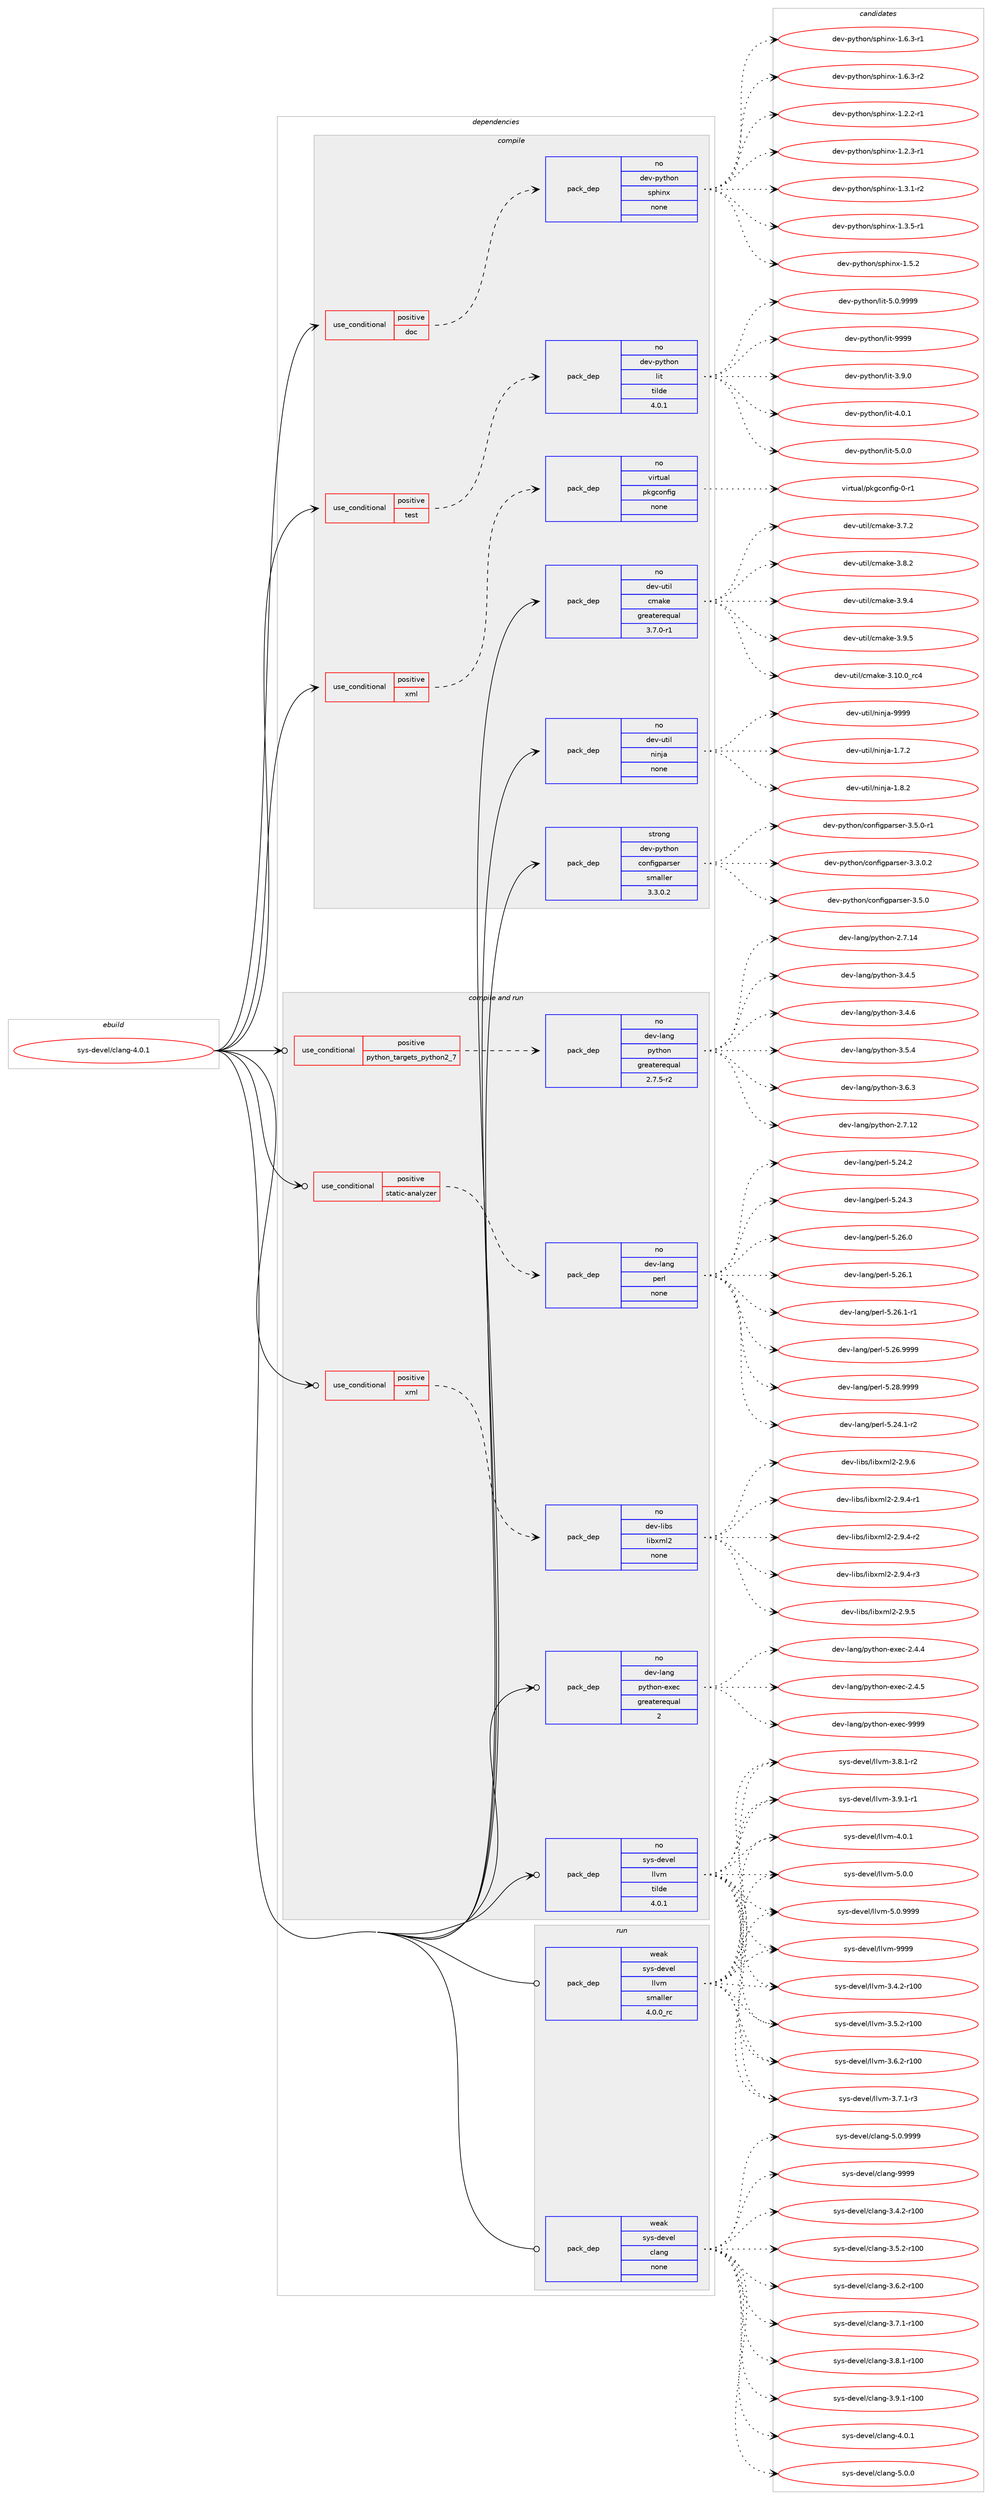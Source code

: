digraph prolog {

# *************
# Graph options
# *************

newrank=true;
concentrate=true;
compound=true;
graph [rankdir=LR,fontname=Helvetica,fontsize=10,ranksep=1.5];#, ranksep=2.5, nodesep=0.2];
edge  [arrowhead=vee];
node  [fontname=Helvetica,fontsize=10];

# **********
# The ebuild
# **********

subgraph cluster_leftcol {
color=gray;
rank=same;
label=<<i>ebuild</i>>;
id [label="sys-devel/clang-4.0.1", color=red, width=4, href="../sys-devel/clang-4.0.1.svg"];
}

# ****************
# The dependencies
# ****************

subgraph cluster_midcol {
color=gray;
label=<<i>dependencies</i>>;
subgraph cluster_compile {
fillcolor="#eeeeee";
style=filled;
label=<<i>compile</i>>;
subgraph cond115881 {
dependency483487 [label=<<TABLE BORDER="0" CELLBORDER="1" CELLSPACING="0" CELLPADDING="4"><TR><TD ROWSPAN="3" CELLPADDING="10">use_conditional</TD></TR><TR><TD>positive</TD></TR><TR><TD>doc</TD></TR></TABLE>>, shape=none, color=red];
subgraph pack359176 {
dependency483488 [label=<<TABLE BORDER="0" CELLBORDER="1" CELLSPACING="0" CELLPADDING="4" WIDTH="220"><TR><TD ROWSPAN="6" CELLPADDING="30">pack_dep</TD></TR><TR><TD WIDTH="110">no</TD></TR><TR><TD>dev-python</TD></TR><TR><TD>sphinx</TD></TR><TR><TD>none</TD></TR><TR><TD></TD></TR></TABLE>>, shape=none, color=blue];
}
dependency483487:e -> dependency483488:w [weight=20,style="dashed",arrowhead="vee"];
}
id:e -> dependency483487:w [weight=20,style="solid",arrowhead="vee"];
subgraph cond115882 {
dependency483489 [label=<<TABLE BORDER="0" CELLBORDER="1" CELLSPACING="0" CELLPADDING="4"><TR><TD ROWSPAN="3" CELLPADDING="10">use_conditional</TD></TR><TR><TD>positive</TD></TR><TR><TD>test</TD></TR></TABLE>>, shape=none, color=red];
subgraph pack359177 {
dependency483490 [label=<<TABLE BORDER="0" CELLBORDER="1" CELLSPACING="0" CELLPADDING="4" WIDTH="220"><TR><TD ROWSPAN="6" CELLPADDING="30">pack_dep</TD></TR><TR><TD WIDTH="110">no</TD></TR><TR><TD>dev-python</TD></TR><TR><TD>lit</TD></TR><TR><TD>tilde</TD></TR><TR><TD>4.0.1</TD></TR></TABLE>>, shape=none, color=blue];
}
dependency483489:e -> dependency483490:w [weight=20,style="dashed",arrowhead="vee"];
}
id:e -> dependency483489:w [weight=20,style="solid",arrowhead="vee"];
subgraph cond115883 {
dependency483491 [label=<<TABLE BORDER="0" CELLBORDER="1" CELLSPACING="0" CELLPADDING="4"><TR><TD ROWSPAN="3" CELLPADDING="10">use_conditional</TD></TR><TR><TD>positive</TD></TR><TR><TD>xml</TD></TR></TABLE>>, shape=none, color=red];
subgraph pack359178 {
dependency483492 [label=<<TABLE BORDER="0" CELLBORDER="1" CELLSPACING="0" CELLPADDING="4" WIDTH="220"><TR><TD ROWSPAN="6" CELLPADDING="30">pack_dep</TD></TR><TR><TD WIDTH="110">no</TD></TR><TR><TD>virtual</TD></TR><TR><TD>pkgconfig</TD></TR><TR><TD>none</TD></TR><TR><TD></TD></TR></TABLE>>, shape=none, color=blue];
}
dependency483491:e -> dependency483492:w [weight=20,style="dashed",arrowhead="vee"];
}
id:e -> dependency483491:w [weight=20,style="solid",arrowhead="vee"];
subgraph pack359179 {
dependency483493 [label=<<TABLE BORDER="0" CELLBORDER="1" CELLSPACING="0" CELLPADDING="4" WIDTH="220"><TR><TD ROWSPAN="6" CELLPADDING="30">pack_dep</TD></TR><TR><TD WIDTH="110">no</TD></TR><TR><TD>dev-util</TD></TR><TR><TD>cmake</TD></TR><TR><TD>greaterequal</TD></TR><TR><TD>3.7.0-r1</TD></TR></TABLE>>, shape=none, color=blue];
}
id:e -> dependency483493:w [weight=20,style="solid",arrowhead="vee"];
subgraph pack359180 {
dependency483494 [label=<<TABLE BORDER="0" CELLBORDER="1" CELLSPACING="0" CELLPADDING="4" WIDTH="220"><TR><TD ROWSPAN="6" CELLPADDING="30">pack_dep</TD></TR><TR><TD WIDTH="110">no</TD></TR><TR><TD>dev-util</TD></TR><TR><TD>ninja</TD></TR><TR><TD>none</TD></TR><TR><TD></TD></TR></TABLE>>, shape=none, color=blue];
}
id:e -> dependency483494:w [weight=20,style="solid",arrowhead="vee"];
subgraph pack359181 {
dependency483495 [label=<<TABLE BORDER="0" CELLBORDER="1" CELLSPACING="0" CELLPADDING="4" WIDTH="220"><TR><TD ROWSPAN="6" CELLPADDING="30">pack_dep</TD></TR><TR><TD WIDTH="110">strong</TD></TR><TR><TD>dev-python</TD></TR><TR><TD>configparser</TD></TR><TR><TD>smaller</TD></TR><TR><TD>3.3.0.2</TD></TR></TABLE>>, shape=none, color=blue];
}
id:e -> dependency483495:w [weight=20,style="solid",arrowhead="vee"];
}
subgraph cluster_compileandrun {
fillcolor="#eeeeee";
style=filled;
label=<<i>compile and run</i>>;
subgraph cond115884 {
dependency483496 [label=<<TABLE BORDER="0" CELLBORDER="1" CELLSPACING="0" CELLPADDING="4"><TR><TD ROWSPAN="3" CELLPADDING="10">use_conditional</TD></TR><TR><TD>positive</TD></TR><TR><TD>python_targets_python2_7</TD></TR></TABLE>>, shape=none, color=red];
subgraph pack359182 {
dependency483497 [label=<<TABLE BORDER="0" CELLBORDER="1" CELLSPACING="0" CELLPADDING="4" WIDTH="220"><TR><TD ROWSPAN="6" CELLPADDING="30">pack_dep</TD></TR><TR><TD WIDTH="110">no</TD></TR><TR><TD>dev-lang</TD></TR><TR><TD>python</TD></TR><TR><TD>greaterequal</TD></TR><TR><TD>2.7.5-r2</TD></TR></TABLE>>, shape=none, color=blue];
}
dependency483496:e -> dependency483497:w [weight=20,style="dashed",arrowhead="vee"];
}
id:e -> dependency483496:w [weight=20,style="solid",arrowhead="odotvee"];
subgraph cond115885 {
dependency483498 [label=<<TABLE BORDER="0" CELLBORDER="1" CELLSPACING="0" CELLPADDING="4"><TR><TD ROWSPAN="3" CELLPADDING="10">use_conditional</TD></TR><TR><TD>positive</TD></TR><TR><TD>static-analyzer</TD></TR></TABLE>>, shape=none, color=red];
subgraph pack359183 {
dependency483499 [label=<<TABLE BORDER="0" CELLBORDER="1" CELLSPACING="0" CELLPADDING="4" WIDTH="220"><TR><TD ROWSPAN="6" CELLPADDING="30">pack_dep</TD></TR><TR><TD WIDTH="110">no</TD></TR><TR><TD>dev-lang</TD></TR><TR><TD>perl</TD></TR><TR><TD>none</TD></TR><TR><TD></TD></TR></TABLE>>, shape=none, color=blue];
}
dependency483498:e -> dependency483499:w [weight=20,style="dashed",arrowhead="vee"];
}
id:e -> dependency483498:w [weight=20,style="solid",arrowhead="odotvee"];
subgraph cond115886 {
dependency483500 [label=<<TABLE BORDER="0" CELLBORDER="1" CELLSPACING="0" CELLPADDING="4"><TR><TD ROWSPAN="3" CELLPADDING="10">use_conditional</TD></TR><TR><TD>positive</TD></TR><TR><TD>xml</TD></TR></TABLE>>, shape=none, color=red];
subgraph pack359184 {
dependency483501 [label=<<TABLE BORDER="0" CELLBORDER="1" CELLSPACING="0" CELLPADDING="4" WIDTH="220"><TR><TD ROWSPAN="6" CELLPADDING="30">pack_dep</TD></TR><TR><TD WIDTH="110">no</TD></TR><TR><TD>dev-libs</TD></TR><TR><TD>libxml2</TD></TR><TR><TD>none</TD></TR><TR><TD></TD></TR></TABLE>>, shape=none, color=blue];
}
dependency483500:e -> dependency483501:w [weight=20,style="dashed",arrowhead="vee"];
}
id:e -> dependency483500:w [weight=20,style="solid",arrowhead="odotvee"];
subgraph pack359185 {
dependency483502 [label=<<TABLE BORDER="0" CELLBORDER="1" CELLSPACING="0" CELLPADDING="4" WIDTH="220"><TR><TD ROWSPAN="6" CELLPADDING="30">pack_dep</TD></TR><TR><TD WIDTH="110">no</TD></TR><TR><TD>dev-lang</TD></TR><TR><TD>python-exec</TD></TR><TR><TD>greaterequal</TD></TR><TR><TD>2</TD></TR></TABLE>>, shape=none, color=blue];
}
id:e -> dependency483502:w [weight=20,style="solid",arrowhead="odotvee"];
subgraph pack359186 {
dependency483503 [label=<<TABLE BORDER="0" CELLBORDER="1" CELLSPACING="0" CELLPADDING="4" WIDTH="220"><TR><TD ROWSPAN="6" CELLPADDING="30">pack_dep</TD></TR><TR><TD WIDTH="110">no</TD></TR><TR><TD>sys-devel</TD></TR><TR><TD>llvm</TD></TR><TR><TD>tilde</TD></TR><TR><TD>4.0.1</TD></TR></TABLE>>, shape=none, color=blue];
}
id:e -> dependency483503:w [weight=20,style="solid",arrowhead="odotvee"];
}
subgraph cluster_run {
fillcolor="#eeeeee";
style=filled;
label=<<i>run</i>>;
subgraph pack359187 {
dependency483504 [label=<<TABLE BORDER="0" CELLBORDER="1" CELLSPACING="0" CELLPADDING="4" WIDTH="220"><TR><TD ROWSPAN="6" CELLPADDING="30">pack_dep</TD></TR><TR><TD WIDTH="110">weak</TD></TR><TR><TD>sys-devel</TD></TR><TR><TD>clang</TD></TR><TR><TD>none</TD></TR><TR><TD></TD></TR></TABLE>>, shape=none, color=blue];
}
id:e -> dependency483504:w [weight=20,style="solid",arrowhead="odot"];
subgraph pack359188 {
dependency483505 [label=<<TABLE BORDER="0" CELLBORDER="1" CELLSPACING="0" CELLPADDING="4" WIDTH="220"><TR><TD ROWSPAN="6" CELLPADDING="30">pack_dep</TD></TR><TR><TD WIDTH="110">weak</TD></TR><TR><TD>sys-devel</TD></TR><TR><TD>llvm</TD></TR><TR><TD>smaller</TD></TR><TR><TD>4.0.0_rc</TD></TR></TABLE>>, shape=none, color=blue];
}
id:e -> dependency483505:w [weight=20,style="solid",arrowhead="odot"];
}
}

# **************
# The candidates
# **************

subgraph cluster_choices {
rank=same;
color=gray;
label=<<i>candidates</i>>;

subgraph choice359176 {
color=black;
nodesep=1;
choice10010111845112121116104111110471151121041051101204549465046504511449 [label="dev-python/sphinx-1.2.2-r1", color=red, width=4,href="../dev-python/sphinx-1.2.2-r1.svg"];
choice10010111845112121116104111110471151121041051101204549465046514511449 [label="dev-python/sphinx-1.2.3-r1", color=red, width=4,href="../dev-python/sphinx-1.2.3-r1.svg"];
choice10010111845112121116104111110471151121041051101204549465146494511450 [label="dev-python/sphinx-1.3.1-r2", color=red, width=4,href="../dev-python/sphinx-1.3.1-r2.svg"];
choice10010111845112121116104111110471151121041051101204549465146534511449 [label="dev-python/sphinx-1.3.5-r1", color=red, width=4,href="../dev-python/sphinx-1.3.5-r1.svg"];
choice1001011184511212111610411111047115112104105110120454946534650 [label="dev-python/sphinx-1.5.2", color=red, width=4,href="../dev-python/sphinx-1.5.2.svg"];
choice10010111845112121116104111110471151121041051101204549465446514511449 [label="dev-python/sphinx-1.6.3-r1", color=red, width=4,href="../dev-python/sphinx-1.6.3-r1.svg"];
choice10010111845112121116104111110471151121041051101204549465446514511450 [label="dev-python/sphinx-1.6.3-r2", color=red, width=4,href="../dev-python/sphinx-1.6.3-r2.svg"];
dependency483488:e -> choice10010111845112121116104111110471151121041051101204549465046504511449:w [style=dotted,weight="100"];
dependency483488:e -> choice10010111845112121116104111110471151121041051101204549465046514511449:w [style=dotted,weight="100"];
dependency483488:e -> choice10010111845112121116104111110471151121041051101204549465146494511450:w [style=dotted,weight="100"];
dependency483488:e -> choice10010111845112121116104111110471151121041051101204549465146534511449:w [style=dotted,weight="100"];
dependency483488:e -> choice1001011184511212111610411111047115112104105110120454946534650:w [style=dotted,weight="100"];
dependency483488:e -> choice10010111845112121116104111110471151121041051101204549465446514511449:w [style=dotted,weight="100"];
dependency483488:e -> choice10010111845112121116104111110471151121041051101204549465446514511450:w [style=dotted,weight="100"];
}
subgraph choice359177 {
color=black;
nodesep=1;
choice1001011184511212111610411111047108105116455146574648 [label="dev-python/lit-3.9.0", color=red, width=4,href="../dev-python/lit-3.9.0.svg"];
choice1001011184511212111610411111047108105116455246484649 [label="dev-python/lit-4.0.1", color=red, width=4,href="../dev-python/lit-4.0.1.svg"];
choice1001011184511212111610411111047108105116455346484648 [label="dev-python/lit-5.0.0", color=red, width=4,href="../dev-python/lit-5.0.0.svg"];
choice1001011184511212111610411111047108105116455346484657575757 [label="dev-python/lit-5.0.9999", color=red, width=4,href="../dev-python/lit-5.0.9999.svg"];
choice10010111845112121116104111110471081051164557575757 [label="dev-python/lit-9999", color=red, width=4,href="../dev-python/lit-9999.svg"];
dependency483490:e -> choice1001011184511212111610411111047108105116455146574648:w [style=dotted,weight="100"];
dependency483490:e -> choice1001011184511212111610411111047108105116455246484649:w [style=dotted,weight="100"];
dependency483490:e -> choice1001011184511212111610411111047108105116455346484648:w [style=dotted,weight="100"];
dependency483490:e -> choice1001011184511212111610411111047108105116455346484657575757:w [style=dotted,weight="100"];
dependency483490:e -> choice10010111845112121116104111110471081051164557575757:w [style=dotted,weight="100"];
}
subgraph choice359178 {
color=black;
nodesep=1;
choice11810511411611797108471121071039911111010210510345484511449 [label="virtual/pkgconfig-0-r1", color=red, width=4,href="../virtual/pkgconfig-0-r1.svg"];
dependency483492:e -> choice11810511411611797108471121071039911111010210510345484511449:w [style=dotted,weight="100"];
}
subgraph choice359179 {
color=black;
nodesep=1;
choice1001011184511711610510847991099710710145514649484648951149952 [label="dev-util/cmake-3.10.0_rc4", color=red, width=4,href="../dev-util/cmake-3.10.0_rc4.svg"];
choice10010111845117116105108479910997107101455146554650 [label="dev-util/cmake-3.7.2", color=red, width=4,href="../dev-util/cmake-3.7.2.svg"];
choice10010111845117116105108479910997107101455146564650 [label="dev-util/cmake-3.8.2", color=red, width=4,href="../dev-util/cmake-3.8.2.svg"];
choice10010111845117116105108479910997107101455146574652 [label="dev-util/cmake-3.9.4", color=red, width=4,href="../dev-util/cmake-3.9.4.svg"];
choice10010111845117116105108479910997107101455146574653 [label="dev-util/cmake-3.9.5", color=red, width=4,href="../dev-util/cmake-3.9.5.svg"];
dependency483493:e -> choice1001011184511711610510847991099710710145514649484648951149952:w [style=dotted,weight="100"];
dependency483493:e -> choice10010111845117116105108479910997107101455146554650:w [style=dotted,weight="100"];
dependency483493:e -> choice10010111845117116105108479910997107101455146564650:w [style=dotted,weight="100"];
dependency483493:e -> choice10010111845117116105108479910997107101455146574652:w [style=dotted,weight="100"];
dependency483493:e -> choice10010111845117116105108479910997107101455146574653:w [style=dotted,weight="100"];
}
subgraph choice359180 {
color=black;
nodesep=1;
choice100101118451171161051084711010511010697454946554650 [label="dev-util/ninja-1.7.2", color=red, width=4,href="../dev-util/ninja-1.7.2.svg"];
choice100101118451171161051084711010511010697454946564650 [label="dev-util/ninja-1.8.2", color=red, width=4,href="../dev-util/ninja-1.8.2.svg"];
choice1001011184511711610510847110105110106974557575757 [label="dev-util/ninja-9999", color=red, width=4,href="../dev-util/ninja-9999.svg"];
dependency483494:e -> choice100101118451171161051084711010511010697454946554650:w [style=dotted,weight="100"];
dependency483494:e -> choice100101118451171161051084711010511010697454946564650:w [style=dotted,weight="100"];
dependency483494:e -> choice1001011184511711610510847110105110106974557575757:w [style=dotted,weight="100"];
}
subgraph choice359181 {
color=black;
nodesep=1;
choice100101118451121211161041111104799111110102105103112971141151011144551465146484650 [label="dev-python/configparser-3.3.0.2", color=red, width=4,href="../dev-python/configparser-3.3.0.2.svg"];
choice10010111845112121116104111110479911111010210510311297114115101114455146534648 [label="dev-python/configparser-3.5.0", color=red, width=4,href="../dev-python/configparser-3.5.0.svg"];
choice100101118451121211161041111104799111110102105103112971141151011144551465346484511449 [label="dev-python/configparser-3.5.0-r1", color=red, width=4,href="../dev-python/configparser-3.5.0-r1.svg"];
dependency483495:e -> choice100101118451121211161041111104799111110102105103112971141151011144551465146484650:w [style=dotted,weight="100"];
dependency483495:e -> choice10010111845112121116104111110479911111010210510311297114115101114455146534648:w [style=dotted,weight="100"];
dependency483495:e -> choice100101118451121211161041111104799111110102105103112971141151011144551465346484511449:w [style=dotted,weight="100"];
}
subgraph choice359182 {
color=black;
nodesep=1;
choice10010111845108971101034711212111610411111045504655464950 [label="dev-lang/python-2.7.12", color=red, width=4,href="../dev-lang/python-2.7.12.svg"];
choice10010111845108971101034711212111610411111045504655464952 [label="dev-lang/python-2.7.14", color=red, width=4,href="../dev-lang/python-2.7.14.svg"];
choice100101118451089711010347112121116104111110455146524653 [label="dev-lang/python-3.4.5", color=red, width=4,href="../dev-lang/python-3.4.5.svg"];
choice100101118451089711010347112121116104111110455146524654 [label="dev-lang/python-3.4.6", color=red, width=4,href="../dev-lang/python-3.4.6.svg"];
choice100101118451089711010347112121116104111110455146534652 [label="dev-lang/python-3.5.4", color=red, width=4,href="../dev-lang/python-3.5.4.svg"];
choice100101118451089711010347112121116104111110455146544651 [label="dev-lang/python-3.6.3", color=red, width=4,href="../dev-lang/python-3.6.3.svg"];
dependency483497:e -> choice10010111845108971101034711212111610411111045504655464950:w [style=dotted,weight="100"];
dependency483497:e -> choice10010111845108971101034711212111610411111045504655464952:w [style=dotted,weight="100"];
dependency483497:e -> choice100101118451089711010347112121116104111110455146524653:w [style=dotted,weight="100"];
dependency483497:e -> choice100101118451089711010347112121116104111110455146524654:w [style=dotted,weight="100"];
dependency483497:e -> choice100101118451089711010347112121116104111110455146534652:w [style=dotted,weight="100"];
dependency483497:e -> choice100101118451089711010347112121116104111110455146544651:w [style=dotted,weight="100"];
}
subgraph choice359183 {
color=black;
nodesep=1;
choice100101118451089711010347112101114108455346505246494511450 [label="dev-lang/perl-5.24.1-r2", color=red, width=4,href="../dev-lang/perl-5.24.1-r2.svg"];
choice10010111845108971101034711210111410845534650524650 [label="dev-lang/perl-5.24.2", color=red, width=4,href="../dev-lang/perl-5.24.2.svg"];
choice10010111845108971101034711210111410845534650524651 [label="dev-lang/perl-5.24.3", color=red, width=4,href="../dev-lang/perl-5.24.3.svg"];
choice10010111845108971101034711210111410845534650544648 [label="dev-lang/perl-5.26.0", color=red, width=4,href="../dev-lang/perl-5.26.0.svg"];
choice10010111845108971101034711210111410845534650544649 [label="dev-lang/perl-5.26.1", color=red, width=4,href="../dev-lang/perl-5.26.1.svg"];
choice100101118451089711010347112101114108455346505446494511449 [label="dev-lang/perl-5.26.1-r1", color=red, width=4,href="../dev-lang/perl-5.26.1-r1.svg"];
choice10010111845108971101034711210111410845534650544657575757 [label="dev-lang/perl-5.26.9999", color=red, width=4,href="../dev-lang/perl-5.26.9999.svg"];
choice10010111845108971101034711210111410845534650564657575757 [label="dev-lang/perl-5.28.9999", color=red, width=4,href="../dev-lang/perl-5.28.9999.svg"];
dependency483499:e -> choice100101118451089711010347112101114108455346505246494511450:w [style=dotted,weight="100"];
dependency483499:e -> choice10010111845108971101034711210111410845534650524650:w [style=dotted,weight="100"];
dependency483499:e -> choice10010111845108971101034711210111410845534650524651:w [style=dotted,weight="100"];
dependency483499:e -> choice10010111845108971101034711210111410845534650544648:w [style=dotted,weight="100"];
dependency483499:e -> choice10010111845108971101034711210111410845534650544649:w [style=dotted,weight="100"];
dependency483499:e -> choice100101118451089711010347112101114108455346505446494511449:w [style=dotted,weight="100"];
dependency483499:e -> choice10010111845108971101034711210111410845534650544657575757:w [style=dotted,weight="100"];
dependency483499:e -> choice10010111845108971101034711210111410845534650564657575757:w [style=dotted,weight="100"];
}
subgraph choice359184 {
color=black;
nodesep=1;
choice10010111845108105981154710810598120109108504550465746524511449 [label="dev-libs/libxml2-2.9.4-r1", color=red, width=4,href="../dev-libs/libxml2-2.9.4-r1.svg"];
choice10010111845108105981154710810598120109108504550465746524511450 [label="dev-libs/libxml2-2.9.4-r2", color=red, width=4,href="../dev-libs/libxml2-2.9.4-r2.svg"];
choice10010111845108105981154710810598120109108504550465746524511451 [label="dev-libs/libxml2-2.9.4-r3", color=red, width=4,href="../dev-libs/libxml2-2.9.4-r3.svg"];
choice1001011184510810598115471081059812010910850455046574653 [label="dev-libs/libxml2-2.9.5", color=red, width=4,href="../dev-libs/libxml2-2.9.5.svg"];
choice1001011184510810598115471081059812010910850455046574654 [label="dev-libs/libxml2-2.9.6", color=red, width=4,href="../dev-libs/libxml2-2.9.6.svg"];
dependency483501:e -> choice10010111845108105981154710810598120109108504550465746524511449:w [style=dotted,weight="100"];
dependency483501:e -> choice10010111845108105981154710810598120109108504550465746524511450:w [style=dotted,weight="100"];
dependency483501:e -> choice10010111845108105981154710810598120109108504550465746524511451:w [style=dotted,weight="100"];
dependency483501:e -> choice1001011184510810598115471081059812010910850455046574653:w [style=dotted,weight="100"];
dependency483501:e -> choice1001011184510810598115471081059812010910850455046574654:w [style=dotted,weight="100"];
}
subgraph choice359185 {
color=black;
nodesep=1;
choice1001011184510897110103471121211161041111104510112010199455046524652 [label="dev-lang/python-exec-2.4.4", color=red, width=4,href="../dev-lang/python-exec-2.4.4.svg"];
choice1001011184510897110103471121211161041111104510112010199455046524653 [label="dev-lang/python-exec-2.4.5", color=red, width=4,href="../dev-lang/python-exec-2.4.5.svg"];
choice10010111845108971101034711212111610411111045101120101994557575757 [label="dev-lang/python-exec-9999", color=red, width=4,href="../dev-lang/python-exec-9999.svg"];
dependency483502:e -> choice1001011184510897110103471121211161041111104510112010199455046524652:w [style=dotted,weight="100"];
dependency483502:e -> choice1001011184510897110103471121211161041111104510112010199455046524653:w [style=dotted,weight="100"];
dependency483502:e -> choice10010111845108971101034711212111610411111045101120101994557575757:w [style=dotted,weight="100"];
}
subgraph choice359186 {
color=black;
nodesep=1;
choice115121115451001011181011084710810811810945514652465045114494848 [label="sys-devel/llvm-3.4.2-r100", color=red, width=4,href="../sys-devel/llvm-3.4.2-r100.svg"];
choice115121115451001011181011084710810811810945514653465045114494848 [label="sys-devel/llvm-3.5.2-r100", color=red, width=4,href="../sys-devel/llvm-3.5.2-r100.svg"];
choice115121115451001011181011084710810811810945514654465045114494848 [label="sys-devel/llvm-3.6.2-r100", color=red, width=4,href="../sys-devel/llvm-3.6.2-r100.svg"];
choice11512111545100101118101108471081081181094551465546494511451 [label="sys-devel/llvm-3.7.1-r3", color=red, width=4,href="../sys-devel/llvm-3.7.1-r3.svg"];
choice11512111545100101118101108471081081181094551465646494511450 [label="sys-devel/llvm-3.8.1-r2", color=red, width=4,href="../sys-devel/llvm-3.8.1-r2.svg"];
choice11512111545100101118101108471081081181094551465746494511449 [label="sys-devel/llvm-3.9.1-r1", color=red, width=4,href="../sys-devel/llvm-3.9.1-r1.svg"];
choice1151211154510010111810110847108108118109455246484649 [label="sys-devel/llvm-4.0.1", color=red, width=4,href="../sys-devel/llvm-4.0.1.svg"];
choice1151211154510010111810110847108108118109455346484648 [label="sys-devel/llvm-5.0.0", color=red, width=4,href="../sys-devel/llvm-5.0.0.svg"];
choice1151211154510010111810110847108108118109455346484657575757 [label="sys-devel/llvm-5.0.9999", color=red, width=4,href="../sys-devel/llvm-5.0.9999.svg"];
choice11512111545100101118101108471081081181094557575757 [label="sys-devel/llvm-9999", color=red, width=4,href="../sys-devel/llvm-9999.svg"];
dependency483503:e -> choice115121115451001011181011084710810811810945514652465045114494848:w [style=dotted,weight="100"];
dependency483503:e -> choice115121115451001011181011084710810811810945514653465045114494848:w [style=dotted,weight="100"];
dependency483503:e -> choice115121115451001011181011084710810811810945514654465045114494848:w [style=dotted,weight="100"];
dependency483503:e -> choice11512111545100101118101108471081081181094551465546494511451:w [style=dotted,weight="100"];
dependency483503:e -> choice11512111545100101118101108471081081181094551465646494511450:w [style=dotted,weight="100"];
dependency483503:e -> choice11512111545100101118101108471081081181094551465746494511449:w [style=dotted,weight="100"];
dependency483503:e -> choice1151211154510010111810110847108108118109455246484649:w [style=dotted,weight="100"];
dependency483503:e -> choice1151211154510010111810110847108108118109455346484648:w [style=dotted,weight="100"];
dependency483503:e -> choice1151211154510010111810110847108108118109455346484657575757:w [style=dotted,weight="100"];
dependency483503:e -> choice11512111545100101118101108471081081181094557575757:w [style=dotted,weight="100"];
}
subgraph choice359187 {
color=black;
nodesep=1;
choice1151211154510010111810110847991089711010345514652465045114494848 [label="sys-devel/clang-3.4.2-r100", color=red, width=4,href="../sys-devel/clang-3.4.2-r100.svg"];
choice1151211154510010111810110847991089711010345514653465045114494848 [label="sys-devel/clang-3.5.2-r100", color=red, width=4,href="../sys-devel/clang-3.5.2-r100.svg"];
choice1151211154510010111810110847991089711010345514654465045114494848 [label="sys-devel/clang-3.6.2-r100", color=red, width=4,href="../sys-devel/clang-3.6.2-r100.svg"];
choice1151211154510010111810110847991089711010345514655464945114494848 [label="sys-devel/clang-3.7.1-r100", color=red, width=4,href="../sys-devel/clang-3.7.1-r100.svg"];
choice1151211154510010111810110847991089711010345514656464945114494848 [label="sys-devel/clang-3.8.1-r100", color=red, width=4,href="../sys-devel/clang-3.8.1-r100.svg"];
choice1151211154510010111810110847991089711010345514657464945114494848 [label="sys-devel/clang-3.9.1-r100", color=red, width=4,href="../sys-devel/clang-3.9.1-r100.svg"];
choice11512111545100101118101108479910897110103455246484649 [label="sys-devel/clang-4.0.1", color=red, width=4,href="../sys-devel/clang-4.0.1.svg"];
choice11512111545100101118101108479910897110103455346484648 [label="sys-devel/clang-5.0.0", color=red, width=4,href="../sys-devel/clang-5.0.0.svg"];
choice11512111545100101118101108479910897110103455346484657575757 [label="sys-devel/clang-5.0.9999", color=red, width=4,href="../sys-devel/clang-5.0.9999.svg"];
choice115121115451001011181011084799108971101034557575757 [label="sys-devel/clang-9999", color=red, width=4,href="../sys-devel/clang-9999.svg"];
dependency483504:e -> choice1151211154510010111810110847991089711010345514652465045114494848:w [style=dotted,weight="100"];
dependency483504:e -> choice1151211154510010111810110847991089711010345514653465045114494848:w [style=dotted,weight="100"];
dependency483504:e -> choice1151211154510010111810110847991089711010345514654465045114494848:w [style=dotted,weight="100"];
dependency483504:e -> choice1151211154510010111810110847991089711010345514655464945114494848:w [style=dotted,weight="100"];
dependency483504:e -> choice1151211154510010111810110847991089711010345514656464945114494848:w [style=dotted,weight="100"];
dependency483504:e -> choice1151211154510010111810110847991089711010345514657464945114494848:w [style=dotted,weight="100"];
dependency483504:e -> choice11512111545100101118101108479910897110103455246484649:w [style=dotted,weight="100"];
dependency483504:e -> choice11512111545100101118101108479910897110103455346484648:w [style=dotted,weight="100"];
dependency483504:e -> choice11512111545100101118101108479910897110103455346484657575757:w [style=dotted,weight="100"];
dependency483504:e -> choice115121115451001011181011084799108971101034557575757:w [style=dotted,weight="100"];
}
subgraph choice359188 {
color=black;
nodesep=1;
choice115121115451001011181011084710810811810945514652465045114494848 [label="sys-devel/llvm-3.4.2-r100", color=red, width=4,href="../sys-devel/llvm-3.4.2-r100.svg"];
choice115121115451001011181011084710810811810945514653465045114494848 [label="sys-devel/llvm-3.5.2-r100", color=red, width=4,href="../sys-devel/llvm-3.5.2-r100.svg"];
choice115121115451001011181011084710810811810945514654465045114494848 [label="sys-devel/llvm-3.6.2-r100", color=red, width=4,href="../sys-devel/llvm-3.6.2-r100.svg"];
choice11512111545100101118101108471081081181094551465546494511451 [label="sys-devel/llvm-3.7.1-r3", color=red, width=4,href="../sys-devel/llvm-3.7.1-r3.svg"];
choice11512111545100101118101108471081081181094551465646494511450 [label="sys-devel/llvm-3.8.1-r2", color=red, width=4,href="../sys-devel/llvm-3.8.1-r2.svg"];
choice11512111545100101118101108471081081181094551465746494511449 [label="sys-devel/llvm-3.9.1-r1", color=red, width=4,href="../sys-devel/llvm-3.9.1-r1.svg"];
choice1151211154510010111810110847108108118109455246484649 [label="sys-devel/llvm-4.0.1", color=red, width=4,href="../sys-devel/llvm-4.0.1.svg"];
choice1151211154510010111810110847108108118109455346484648 [label="sys-devel/llvm-5.0.0", color=red, width=4,href="../sys-devel/llvm-5.0.0.svg"];
choice1151211154510010111810110847108108118109455346484657575757 [label="sys-devel/llvm-5.0.9999", color=red, width=4,href="../sys-devel/llvm-5.0.9999.svg"];
choice11512111545100101118101108471081081181094557575757 [label="sys-devel/llvm-9999", color=red, width=4,href="../sys-devel/llvm-9999.svg"];
dependency483505:e -> choice115121115451001011181011084710810811810945514652465045114494848:w [style=dotted,weight="100"];
dependency483505:e -> choice115121115451001011181011084710810811810945514653465045114494848:w [style=dotted,weight="100"];
dependency483505:e -> choice115121115451001011181011084710810811810945514654465045114494848:w [style=dotted,weight="100"];
dependency483505:e -> choice11512111545100101118101108471081081181094551465546494511451:w [style=dotted,weight="100"];
dependency483505:e -> choice11512111545100101118101108471081081181094551465646494511450:w [style=dotted,weight="100"];
dependency483505:e -> choice11512111545100101118101108471081081181094551465746494511449:w [style=dotted,weight="100"];
dependency483505:e -> choice1151211154510010111810110847108108118109455246484649:w [style=dotted,weight="100"];
dependency483505:e -> choice1151211154510010111810110847108108118109455346484648:w [style=dotted,weight="100"];
dependency483505:e -> choice1151211154510010111810110847108108118109455346484657575757:w [style=dotted,weight="100"];
dependency483505:e -> choice11512111545100101118101108471081081181094557575757:w [style=dotted,weight="100"];
}
}

}
